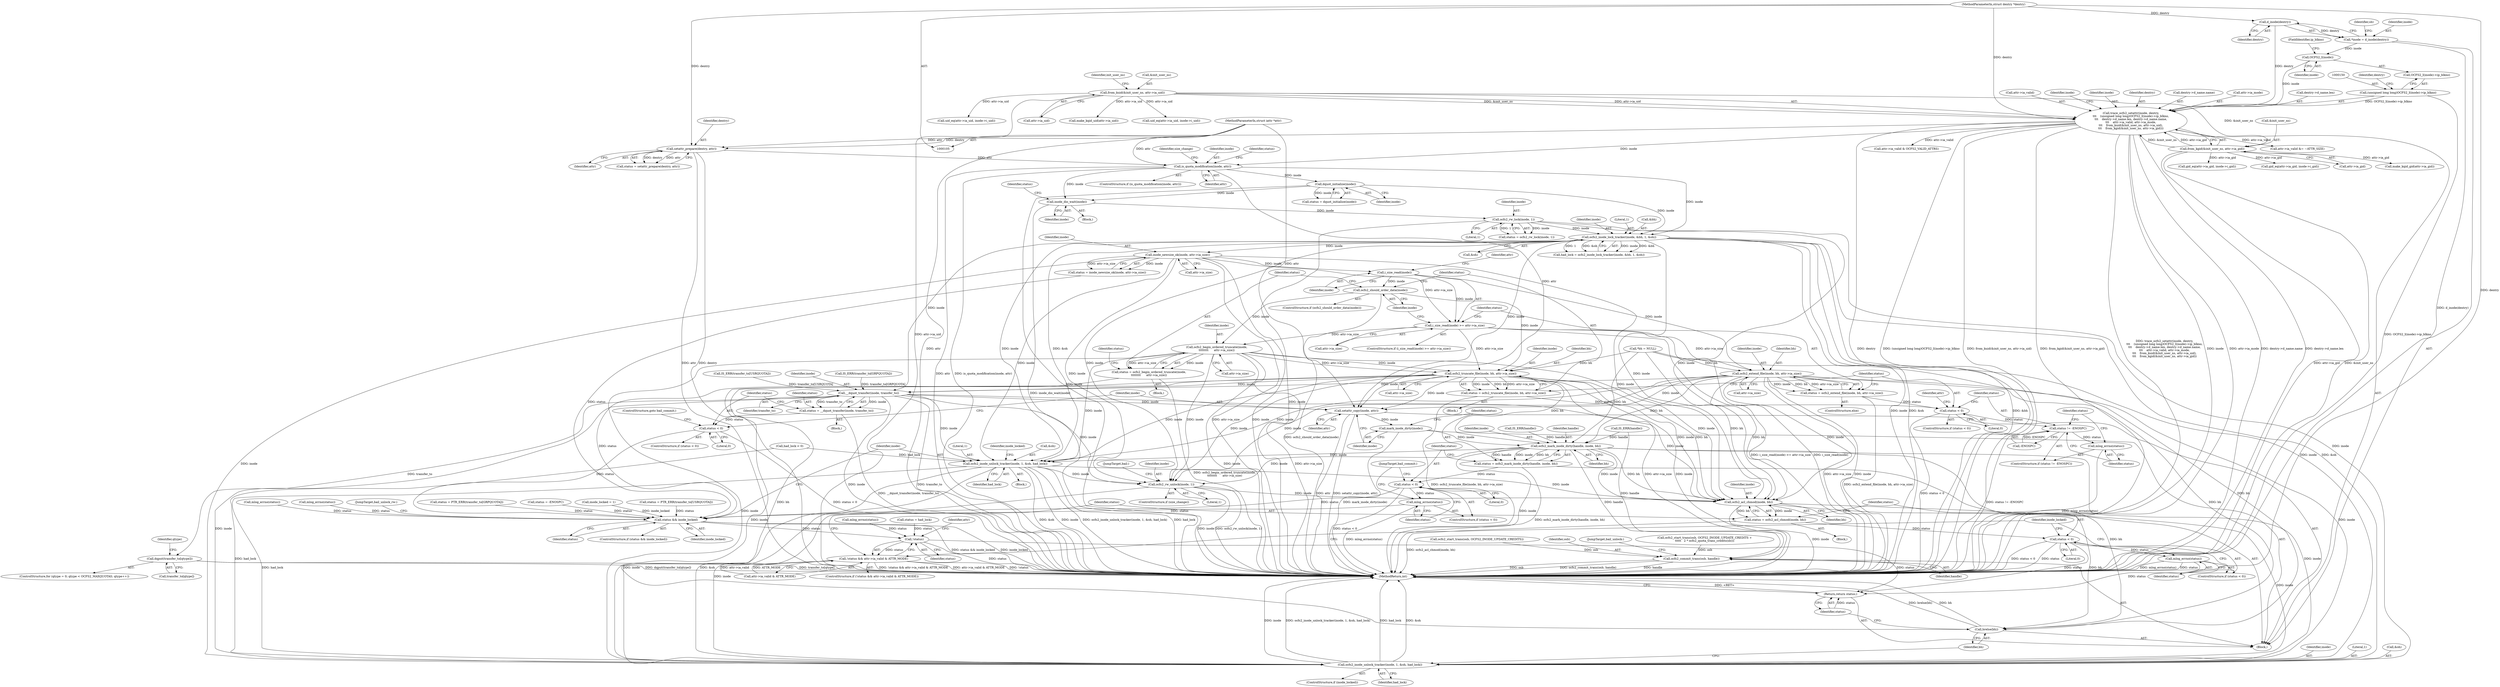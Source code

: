 digraph "0_linux_28f5a8a7c033cbf3e32277f4cc9c6afd74f05300@API" {
"1000298" [label="(Call,i_size_read(inode))"];
"1000288" [label="(Call,inode_newsize_ok(inode, attr->ia_size))"];
"1000256" [label="(Call,ocfs2_inode_lock_tracker(inode, &bh, 1, &oh))"];
"1000218" [label="(Call,dquot_initialize(inode))"];
"1000212" [label="(Call,is_quota_modification(inode, attr))"];
"1000146" [label="(Call,trace_ocfs2_setattr(inode, dentry,\n\t\t\t    (unsigned long long)OCFS2_I(inode)->ip_blkno,\n\t\t\t    dentry->d_name.len, dentry->d_name.name,\n\t\t\t    attr->ia_valid, attr->ia_mode,\n\t\t\t    from_kuid(&init_user_ns, attr->ia_uid),\n\t\t\t    from_kgid(&init_user_ns, attr->ia_gid)))"];
"1000152" [label="(Call,OCFS2_I(inode))"];
"1000119" [label="(Call,*inode = d_inode(dentry))"];
"1000121" [label="(Call,d_inode(dentry))"];
"1000106" [label="(MethodParameterIn,struct dentry *dentry)"];
"1000149" [label="(Call,(unsigned long long)OCFS2_I(inode)->ip_blkno)"];
"1000171" [label="(Call,from_kuid(&init_user_ns, attr->ia_uid))"];
"1000177" [label="(Call,from_kgid(&init_user_ns, attr->ia_gid))"];
"1000204" [label="(Call,setattr_prepare(dentry, attr))"];
"1000107" [label="(MethodParameterIn,struct iattr *attr)"];
"1000243" [label="(Call,ocfs2_rw_lock(inode, 1))"];
"1000239" [label="(Call,inode_dio_wait(inode))"];
"1000297" [label="(Call,i_size_read(inode) >= attr->ia_size)"];
"1000310" [label="(Call,ocfs2_begin_ordered_truncate(inode,\n\t\t\t\t\t\t\t\t      attr->ia_size))"];
"1000308" [label="(Call,status = ocfs2_begin_ordered_truncate(inode,\n\t\t\t\t\t\t\t\t      attr->ia_size))"];
"1000541" [label="(Call,status && inode_locked)"];
"1000576" [label="(Call,!status)"];
"1000575" [label="(Call,!status && attr->ia_valid & ATTR_MODE)"];
"1000605" [label="(Return,return status;)"];
"1000320" [label="(Call,ocfs2_truncate_file(inode, bh, attr->ia_size))"];
"1000318" [label="(Call,status = ocfs2_truncate_file(inode, bh, attr->ia_size))"];
"1000336" [label="(Call,status < 0)"];
"1000341" [label="(Call,status != -ENOSPC)"];
"1000345" [label="(Call,mlog_errno(status))"];
"1000492" [label="(Call,__dquot_transfer(inode, transfer_to))"];
"1000490" [label="(Call,status = __dquot_transfer(inode, transfer_to))"];
"1000496" [label="(Call,status < 0)"];
"1000518" [label="(Call,setattr_copy(inode, attr))"];
"1000521" [label="(Call,mark_inode_dirty(inode))"];
"1000525" [label="(Call,ocfs2_mark_inode_dirty(handle, inode, bh))"];
"1000523" [label="(Call,status = ocfs2_mark_inode_dirty(handle, inode, bh))"];
"1000530" [label="(Call,status < 0)"];
"1000533" [label="(Call,mlog_errno(status))"];
"1000536" [label="(Call,ocfs2_commit_trans(osb, handle))"];
"1000545" [label="(Call,ocfs2_inode_unlock_tracker(inode, 1, &oh, had_lock))"];
"1000557" [label="(Call,ocfs2_rw_unlock(inode, 1))"];
"1000586" [label="(Call,ocfs2_acl_chmod(inode, bh))"];
"1000584" [label="(Call,status = ocfs2_acl_chmod(inode, bh))"];
"1000590" [label="(Call,status < 0)"];
"1000593" [label="(Call,mlog_errno(status))"];
"1000597" [label="(Call,ocfs2_inode_unlock_tracker(inode, 1, &oh, had_lock))"];
"1000603" [label="(Call,brelse(bh))"];
"1000570" [label="(Call,dqput(transfer_to[qtype]))"];
"1000329" [label="(Call,ocfs2_extend_file(inode, bh, attr->ia_size))"];
"1000327" [label="(Call,status = ocfs2_extend_file(inode, bh, attr->ia_size))"];
"1000305" [label="(Call,ocfs2_should_order_data(inode))"];
"1000135" [label="(Call,*bh = NULL)"];
"1000219" [label="(Identifier,inode)"];
"1000598" [label="(Identifier,inode)"];
"1000357" [label="(Identifier,attr)"];
"1000245" [label="(Literal,1)"];
"1000546" [label="(Identifier,inode)"];
"1000392" [label="(Call,uid_eq(attr->ia_uid, inode->i_uid))"];
"1000538" [label="(Identifier,handle)"];
"1000604" [label="(Identifier,bh)"];
"1000257" [label="(Identifier,inode)"];
"1000320" [label="(Call,ocfs2_truncate_file(inode, bh, attr->ia_size))"];
"1000303" [label="(Block,)"];
"1000213" [label="(Identifier,inode)"];
"1000280" [label="(Call,inode_locked = 1)"];
"1000498" [label="(Literal,0)"];
"1000490" [label="(Call,status = __dquot_transfer(inode, transfer_to))"];
"1000179" [label="(Identifier,init_user_ns)"];
"1000542" [label="(Identifier,status)"];
"1000297" [label="(Call,i_size_read(inode) >= attr->ia_size)"];
"1000435" [label="(Call,gid_eq(attr->ia_gid, inode->i_gid))"];
"1000107" [label="(MethodParameterIn,struct iattr *attr)"];
"1000125" [label="(Identifier,sb)"];
"1000577" [label="(Identifier,status)"];
"1000584" [label="(Call,status = ocfs2_acl_chmod(inode, bh))"];
"1000165" [label="(Call,attr->ia_valid)"];
"1000529" [label="(ControlStructure,if (status < 0))"];
"1000605" [label="(Return,return status;)"];
"1000154" [label="(FieldIdentifier,ip_blkno)"];
"1000254" [label="(Call,had_lock = ocfs2_inode_lock_tracker(inode, &bh, 1, &oh))"];
"1000550" [label="(Identifier,had_lock)"];
"1000345" [label="(Call,mlog_errno(status))"];
"1000527" [label="(Identifier,inode)"];
"1000304" [label="(ControlStructure,if (ocfs2_should_order_data(inode)))"];
"1000471" [label="(Call,ocfs2_start_trans(osb, OCFS2_INODE_UPDATE_CREDITS +\n\t\t\t\t\t   2 * ocfs2_quota_trans_credits(sb)))"];
"1000504" [label="(Call,ocfs2_start_trans(osb, OCFS2_INODE_UPDATE_CREDITS))"];
"1000239" [label="(Call,inode_dio_wait(inode))"];
"1000312" [label="(Call,attr->ia_size)"];
"1000576" [label="(Call,!status)"];
"1000419" [label="(Call,status = PTR_ERR(transfer_to[USRQUOTA]))"];
"1000172" [label="(Call,&init_user_ns)"];
"1000537" [label="(Identifier,osb)"];
"1000587" [label="(Identifier,inode)"];
"1000186" [label="(Identifier,inode)"];
"1000487" [label="(Call,mlog_errno(status))"];
"1000327" [label="(Call,status = ocfs2_extend_file(inode, bh, attr->ia_size))"];
"1000147" [label="(Identifier,inode)"];
"1000534" [label="(Identifier,status)"];
"1000212" [label="(Call,is_quota_modification(inode, attr))"];
"1000508" [label="(Call,IS_ERR(handle))"];
"1000495" [label="(ControlStructure,if (status < 0))"];
"1000591" [label="(Identifier,status)"];
"1000540" [label="(ControlStructure,if (status && inode_locked))"];
"1000594" [label="(Identifier,status)"];
"1000306" [label="(Identifier,inode)"];
"1000361" [label="(Call,uid_eq(attr->ia_uid, inode->i_uid))"];
"1000515" [label="(Call,mlog_errno(status))"];
"1000580" [label="(Identifier,attr)"];
"1000493" [label="(Identifier,inode)"];
"1000570" [label="(Call,dqput(transfer_to[qtype]))"];
"1000522" [label="(Identifier,inode)"];
"1000531" [label="(Identifier,status)"];
"1000497" [label="(Identifier,status)"];
"1000300" [label="(Call,attr->ia_size)"];
"1000595" [label="(ControlStructure,if (inode_locked))"];
"1000603" [label="(Call,brelse(bh))"];
"1000518" [label="(Call,setattr_copy(inode, attr))"];
"1000382" [label="(Block,)"];
"1000340" [label="(ControlStructure,if (status != -ENOSPC))"];
"1000559" [label="(Literal,1)"];
"1000288" [label="(Call,inode_newsize_ok(inode, attr->ia_size))"];
"1000261" [label="(Call,&oh)"];
"1000243" [label="(Call,ocfs2_rw_lock(inode, 1))"];
"1000528" [label="(Identifier,bh)"];
"1000532" [label="(Literal,0)"];
"1000599" [label="(Literal,1)"];
"1000177" [label="(Call,from_kgid(&init_user_ns, attr->ia_gid))"];
"1000328" [label="(Identifier,status)"];
"1000499" [label="(ControlStructure,goto bail_commit;)"];
"1000286" [label="(Call,status = inode_newsize_ok(inode, attr->ia_size))"];
"1000211" [label="(ControlStructure,if (is_quota_modification(inode, attr)))"];
"1000148" [label="(Identifier,dentry)"];
"1000555" [label="(ControlStructure,if (size_change))"];
"1000541" [label="(Call,status && inode_locked)"];
"1000536" [label="(Call,ocfs2_commit_trans(osb, handle))"];
"1000309" [label="(Identifier,status)"];
"1000574" [label="(ControlStructure,if (!status && attr->ia_valid & ATTR_MODE))"];
"1000535" [label="(JumpTarget,bail_commit:)"];
"1000299" [label="(Identifier,inode)"];
"1000329" [label="(Call,ocfs2_extend_file(inode, bh, attr->ia_size))"];
"1000290" [label="(Call,attr->ia_size)"];
"1000205" [label="(Identifier,dentry)"];
"1000318" [label="(Call,status = ocfs2_truncate_file(inode, bh, attr->ia_size))"];
"1000174" [label="(Call,attr->ia_uid)"];
"1000569" [label="(Identifier,qtype)"];
"1000530" [label="(Call,status < 0)"];
"1000149" [label="(Call,(unsigned long long)OCFS2_I(inode)->ip_blkno)"];
"1000523" [label="(Call,status = ocfs2_mark_inode_dirty(handle, inode, bh))"];
"1000323" [label="(Call,attr->ia_size)"];
"1000260" [label="(Literal,1)"];
"1000307" [label="(Block,)"];
"1000346" [label="(Identifier,status)"];
"1000588" [label="(Identifier,bh)"];
"1000597" [label="(Call,ocfs2_inode_unlock_tracker(inode, 1, &oh, had_lock))"];
"1000343" [label="(Call,-ENOSPC)"];
"1000375" [label="(Call,gid_eq(attr->ia_gid, inode->i_gid))"];
"1000575" [label="(Call,!status && attr->ia_valid & ATTR_MODE)"];
"1000151" [label="(Call,OCFS2_I(inode)->ip_blkno)"];
"1000452" [label="(Call,make_kqid_gid(attr->ia_gid))"];
"1000526" [label="(Identifier,handle)"];
"1000557" [label="(Call,ocfs2_rw_unlock(inode, 1))"];
"1000244" [label="(Identifier,inode)"];
"1000596" [label="(Identifier,inode_locked)"];
"1000332" [label="(Call,attr->ia_size)"];
"1000298" [label="(Call,i_size_read(inode))"];
"1000342" [label="(Identifier,status)"];
"1000251" [label="(Call,mlog_errno(status))"];
"1000160" [label="(Call,dentry->d_name.name)"];
"1000217" [label="(Identifier,status)"];
"1000119" [label="(Call,*inode = d_inode(dentry))"];
"1000240" [label="(Identifier,inode)"];
"1000157" [label="(Identifier,dentry)"];
"1000268" [label="(Call,status = had_lock)"];
"1000589" [label="(ControlStructure,if (status < 0))"];
"1000520" [label="(Identifier,attr)"];
"1000457" [label="(Call,IS_ERR(transfer_to[GRPQUOTA]))"];
"1000492" [label="(Call,__dquot_transfer(inode, transfer_to))"];
"1000494" [label="(Identifier,transfer_to)"];
"1000225" [label="(Identifier,size_change)"];
"1000311" [label="(Identifier,inode)"];
"1000606" [label="(Identifier,status)"];
"1000122" [label="(Identifier,dentry)"];
"1000496" [label="(Call,status < 0)"];
"1000558" [label="(Identifier,inode)"];
"1000256" [label="(Call,ocfs2_inode_lock_tracker(inode, &bh, 1, &oh))"];
"1000296" [label="(ControlStructure,if (i_size_read(inode) >= attr->ia_size))"];
"1000168" [label="(Call,attr->ia_mode)"];
"1000480" [label="(Call,IS_ERR(handle))"];
"1000188" [label="(Call,attr->ia_valid &= ~ATTR_SIZE)"];
"1000545" [label="(Call,ocfs2_inode_unlock_tracker(inode, 1, &oh, had_lock))"];
"1000264" [label="(Call,had_lock < 0)"];
"1000338" [label="(Literal,0)"];
"1000330" [label="(Identifier,inode)"];
"1000348" [label="(Identifier,status)"];
"1000322" [label="(Identifier,bh)"];
"1000206" [label="(Identifier,attr)"];
"1000585" [label="(Identifier,status)"];
"1000547" [label="(Literal,1)"];
"1000583" [label="(Block,)"];
"1000121" [label="(Call,d_inode(dentry))"];
"1000310" [label="(Call,ocfs2_begin_ordered_truncate(inode,\n\t\t\t\t\t\t\t\t      attr->ia_size))"];
"1000600" [label="(Call,&oh)"];
"1000519" [label="(Identifier,inode)"];
"1000195" [label="(Call,attr->ia_valid & OCFS2_VALID_ATTRS)"];
"1000560" [label="(JumpTarget,bail:)"];
"1000153" [label="(Identifier,inode)"];
"1000218" [label="(Call,dquot_initialize(inode))"];
"1000180" [label="(Call,attr->ia_gid)"];
"1000409" [label="(Call,make_kqid_uid(attr->ia_uid))"];
"1000120" [label="(Identifier,inode)"];
"1000586" [label="(Call,ocfs2_acl_chmod(inode, bh))"];
"1000578" [label="(Call,attr->ia_valid & ATTR_MODE)"];
"1000524" [label="(Identifier,status)"];
"1000202" [label="(Call,status = setattr_prepare(dentry, attr))"];
"1000592" [label="(Literal,0)"];
"1000543" [label="(Identifier,inode_locked)"];
"1000491" [label="(Identifier,status)"];
"1000146" [label="(Call,trace_ocfs2_setattr(inode, dentry,\n\t\t\t    (unsigned long long)OCFS2_I(inode)->ip_blkno,\n\t\t\t    dentry->d_name.len, dentry->d_name.name,\n\t\t\t    attr->ia_valid, attr->ia_mode,\n\t\t\t    from_kuid(&init_user_ns, attr->ia_uid),\n\t\t\t    from_kgid(&init_user_ns, attr->ia_gid)))"];
"1000539" [label="(JumpTarget,bail_unlock:)"];
"1000607" [label="(MethodReturn,int)"];
"1000331" [label="(Identifier,bh)"];
"1000326" [label="(ControlStructure,else)"];
"1000590" [label="(Call,status < 0)"];
"1000554" [label="(JumpTarget,bail_unlock_rw:)"];
"1000155" [label="(Call,dentry->d_name.len)"];
"1000108" [label="(Block,)"];
"1000552" [label="(Identifier,inode_locked)"];
"1000204" [label="(Call,setattr_prepare(dentry, attr))"];
"1000214" [label="(Identifier,attr)"];
"1000216" [label="(Call,status = dquot_initialize(inode))"];
"1000525" [label="(Call,ocfs2_mark_inode_dirty(handle, inode, bh))"];
"1000242" [label="(Identifier,status)"];
"1000602" [label="(Identifier,had_lock)"];
"1000571" [label="(Call,transfer_to[qtype])"];
"1000258" [label="(Call,&bh)"];
"1000593" [label="(Call,mlog_errno(status))"];
"1000305" [label="(Call,ocfs2_should_order_data(inode))"];
"1000289" [label="(Identifier,inode)"];
"1000178" [label="(Call,&init_user_ns)"];
"1000533" [label="(Call,mlog_errno(status))"];
"1000341" [label="(Call,status != -ENOSPC)"];
"1000462" [label="(Call,status = PTR_ERR(transfer_to[GRPQUOTA]))"];
"1000301" [label="(Identifier,attr)"];
"1000241" [label="(Call,status = ocfs2_rw_lock(inode, 1))"];
"1000544" [label="(Block,)"];
"1000238" [label="(Block,)"];
"1000308" [label="(Call,status = ocfs2_begin_ordered_truncate(inode,\n\t\t\t\t\t\t\t\t      attr->ia_size))"];
"1000347" [label="(Call,status = -ENOSPC)"];
"1000337" [label="(Identifier,status)"];
"1000335" [label="(ControlStructure,if (status < 0))"];
"1000548" [label="(Call,&oh)"];
"1000316" [label="(Identifier,status)"];
"1000321" [label="(Identifier,inode)"];
"1000152" [label="(Call,OCFS2_I(inode))"];
"1000319" [label="(Identifier,status)"];
"1000414" [label="(Call,IS_ERR(transfer_to[USRQUOTA]))"];
"1000561" [label="(ControlStructure,for (qtype = 0; qtype < OCFS2_MAXQUOTAS; qtype++))"];
"1000336" [label="(Call,status < 0)"];
"1000106" [label="(MethodParameterIn,struct dentry *dentry)"];
"1000521" [label="(Call,mark_inode_dirty(inode))"];
"1000171" [label="(Call,from_kuid(&init_user_ns, attr->ia_uid))"];
"1000298" -> "1000297"  [label="AST: "];
"1000298" -> "1000299"  [label="CFG: "];
"1000299" -> "1000298"  [label="AST: "];
"1000301" -> "1000298"  [label="CFG: "];
"1000298" -> "1000297"  [label="DDG: inode"];
"1000288" -> "1000298"  [label="DDG: inode"];
"1000298" -> "1000305"  [label="DDG: inode"];
"1000298" -> "1000329"  [label="DDG: inode"];
"1000288" -> "1000286"  [label="AST: "];
"1000288" -> "1000290"  [label="CFG: "];
"1000289" -> "1000288"  [label="AST: "];
"1000290" -> "1000288"  [label="AST: "];
"1000286" -> "1000288"  [label="CFG: "];
"1000288" -> "1000607"  [label="DDG: attr->ia_size"];
"1000288" -> "1000607"  [label="DDG: inode"];
"1000288" -> "1000286"  [label="DDG: inode"];
"1000288" -> "1000286"  [label="DDG: attr->ia_size"];
"1000256" -> "1000288"  [label="DDG: inode"];
"1000288" -> "1000297"  [label="DDG: attr->ia_size"];
"1000288" -> "1000545"  [label="DDG: inode"];
"1000288" -> "1000557"  [label="DDG: inode"];
"1000288" -> "1000586"  [label="DDG: inode"];
"1000288" -> "1000597"  [label="DDG: inode"];
"1000256" -> "1000254"  [label="AST: "];
"1000256" -> "1000261"  [label="CFG: "];
"1000257" -> "1000256"  [label="AST: "];
"1000258" -> "1000256"  [label="AST: "];
"1000260" -> "1000256"  [label="AST: "];
"1000261" -> "1000256"  [label="AST: "];
"1000254" -> "1000256"  [label="CFG: "];
"1000256" -> "1000607"  [label="DDG: &bh"];
"1000256" -> "1000607"  [label="DDG: inode"];
"1000256" -> "1000607"  [label="DDG: &oh"];
"1000256" -> "1000254"  [label="DDG: inode"];
"1000256" -> "1000254"  [label="DDG: &bh"];
"1000256" -> "1000254"  [label="DDG: 1"];
"1000256" -> "1000254"  [label="DDG: &oh"];
"1000218" -> "1000256"  [label="DDG: inode"];
"1000212" -> "1000256"  [label="DDG: inode"];
"1000243" -> "1000256"  [label="DDG: inode"];
"1000256" -> "1000492"  [label="DDG: inode"];
"1000256" -> "1000518"  [label="DDG: inode"];
"1000256" -> "1000545"  [label="DDG: inode"];
"1000256" -> "1000545"  [label="DDG: &oh"];
"1000256" -> "1000557"  [label="DDG: inode"];
"1000256" -> "1000586"  [label="DDG: inode"];
"1000256" -> "1000597"  [label="DDG: inode"];
"1000256" -> "1000597"  [label="DDG: &oh"];
"1000218" -> "1000216"  [label="AST: "];
"1000218" -> "1000219"  [label="CFG: "];
"1000219" -> "1000218"  [label="AST: "];
"1000216" -> "1000218"  [label="CFG: "];
"1000218" -> "1000607"  [label="DDG: inode"];
"1000218" -> "1000216"  [label="DDG: inode"];
"1000212" -> "1000218"  [label="DDG: inode"];
"1000218" -> "1000239"  [label="DDG: inode"];
"1000212" -> "1000211"  [label="AST: "];
"1000212" -> "1000214"  [label="CFG: "];
"1000213" -> "1000212"  [label="AST: "];
"1000214" -> "1000212"  [label="AST: "];
"1000217" -> "1000212"  [label="CFG: "];
"1000225" -> "1000212"  [label="CFG: "];
"1000212" -> "1000607"  [label="DDG: attr"];
"1000212" -> "1000607"  [label="DDG: is_quota_modification(inode, attr)"];
"1000146" -> "1000212"  [label="DDG: inode"];
"1000204" -> "1000212"  [label="DDG: attr"];
"1000107" -> "1000212"  [label="DDG: attr"];
"1000212" -> "1000239"  [label="DDG: inode"];
"1000212" -> "1000518"  [label="DDG: attr"];
"1000146" -> "1000108"  [label="AST: "];
"1000146" -> "1000177"  [label="CFG: "];
"1000147" -> "1000146"  [label="AST: "];
"1000148" -> "1000146"  [label="AST: "];
"1000149" -> "1000146"  [label="AST: "];
"1000155" -> "1000146"  [label="AST: "];
"1000160" -> "1000146"  [label="AST: "];
"1000165" -> "1000146"  [label="AST: "];
"1000168" -> "1000146"  [label="AST: "];
"1000171" -> "1000146"  [label="AST: "];
"1000177" -> "1000146"  [label="AST: "];
"1000186" -> "1000146"  [label="CFG: "];
"1000146" -> "1000607"  [label="DDG: attr->ia_mode"];
"1000146" -> "1000607"  [label="DDG: dentry->d_name.name"];
"1000146" -> "1000607"  [label="DDG: dentry->d_name.len"];
"1000146" -> "1000607"  [label="DDG: dentry"];
"1000146" -> "1000607"  [label="DDG: (unsigned long long)OCFS2_I(inode)->ip_blkno"];
"1000146" -> "1000607"  [label="DDG: from_kuid(&init_user_ns, attr->ia_uid)"];
"1000146" -> "1000607"  [label="DDG: from_kgid(&init_user_ns, attr->ia_gid)"];
"1000146" -> "1000607"  [label="DDG: trace_ocfs2_setattr(inode, dentry,\n\t\t\t    (unsigned long long)OCFS2_I(inode)->ip_blkno,\n\t\t\t    dentry->d_name.len, dentry->d_name.name,\n\t\t\t    attr->ia_valid, attr->ia_mode,\n\t\t\t    from_kuid(&init_user_ns, attr->ia_uid),\n\t\t\t    from_kgid(&init_user_ns, attr->ia_gid))"];
"1000146" -> "1000607"  [label="DDG: inode"];
"1000152" -> "1000146"  [label="DDG: inode"];
"1000121" -> "1000146"  [label="DDG: dentry"];
"1000106" -> "1000146"  [label="DDG: dentry"];
"1000149" -> "1000146"  [label="DDG: OCFS2_I(inode)->ip_blkno"];
"1000171" -> "1000146"  [label="DDG: &init_user_ns"];
"1000171" -> "1000146"  [label="DDG: attr->ia_uid"];
"1000177" -> "1000146"  [label="DDG: &init_user_ns"];
"1000177" -> "1000146"  [label="DDG: attr->ia_gid"];
"1000146" -> "1000188"  [label="DDG: attr->ia_valid"];
"1000146" -> "1000195"  [label="DDG: attr->ia_valid"];
"1000146" -> "1000204"  [label="DDG: dentry"];
"1000152" -> "1000151"  [label="AST: "];
"1000152" -> "1000153"  [label="CFG: "];
"1000153" -> "1000152"  [label="AST: "];
"1000154" -> "1000152"  [label="CFG: "];
"1000119" -> "1000152"  [label="DDG: inode"];
"1000119" -> "1000108"  [label="AST: "];
"1000119" -> "1000121"  [label="CFG: "];
"1000120" -> "1000119"  [label="AST: "];
"1000121" -> "1000119"  [label="AST: "];
"1000125" -> "1000119"  [label="CFG: "];
"1000119" -> "1000607"  [label="DDG: d_inode(dentry)"];
"1000121" -> "1000119"  [label="DDG: dentry"];
"1000121" -> "1000122"  [label="CFG: "];
"1000122" -> "1000121"  [label="AST: "];
"1000106" -> "1000121"  [label="DDG: dentry"];
"1000106" -> "1000105"  [label="AST: "];
"1000106" -> "1000607"  [label="DDG: dentry"];
"1000106" -> "1000204"  [label="DDG: dentry"];
"1000149" -> "1000151"  [label="CFG: "];
"1000150" -> "1000149"  [label="AST: "];
"1000151" -> "1000149"  [label="AST: "];
"1000157" -> "1000149"  [label="CFG: "];
"1000149" -> "1000607"  [label="DDG: OCFS2_I(inode)->ip_blkno"];
"1000171" -> "1000174"  [label="CFG: "];
"1000172" -> "1000171"  [label="AST: "];
"1000174" -> "1000171"  [label="AST: "];
"1000179" -> "1000171"  [label="CFG: "];
"1000171" -> "1000607"  [label="DDG: attr->ia_uid"];
"1000171" -> "1000177"  [label="DDG: &init_user_ns"];
"1000171" -> "1000361"  [label="DDG: attr->ia_uid"];
"1000171" -> "1000392"  [label="DDG: attr->ia_uid"];
"1000171" -> "1000409"  [label="DDG: attr->ia_uid"];
"1000177" -> "1000180"  [label="CFG: "];
"1000178" -> "1000177"  [label="AST: "];
"1000180" -> "1000177"  [label="AST: "];
"1000177" -> "1000607"  [label="DDG: &init_user_ns"];
"1000177" -> "1000607"  [label="DDG: attr->ia_gid"];
"1000177" -> "1000375"  [label="DDG: attr->ia_gid"];
"1000177" -> "1000435"  [label="DDG: attr->ia_gid"];
"1000177" -> "1000452"  [label="DDG: attr->ia_gid"];
"1000204" -> "1000202"  [label="AST: "];
"1000204" -> "1000206"  [label="CFG: "];
"1000205" -> "1000204"  [label="AST: "];
"1000206" -> "1000204"  [label="AST: "];
"1000202" -> "1000204"  [label="CFG: "];
"1000204" -> "1000607"  [label="DDG: attr"];
"1000204" -> "1000607"  [label="DDG: dentry"];
"1000204" -> "1000202"  [label="DDG: dentry"];
"1000204" -> "1000202"  [label="DDG: attr"];
"1000107" -> "1000204"  [label="DDG: attr"];
"1000107" -> "1000105"  [label="AST: "];
"1000107" -> "1000607"  [label="DDG: attr"];
"1000107" -> "1000518"  [label="DDG: attr"];
"1000243" -> "1000241"  [label="AST: "];
"1000243" -> "1000245"  [label="CFG: "];
"1000244" -> "1000243"  [label="AST: "];
"1000245" -> "1000243"  [label="AST: "];
"1000241" -> "1000243"  [label="CFG: "];
"1000243" -> "1000607"  [label="DDG: inode"];
"1000243" -> "1000241"  [label="DDG: inode"];
"1000243" -> "1000241"  [label="DDG: 1"];
"1000239" -> "1000243"  [label="DDG: inode"];
"1000243" -> "1000586"  [label="DDG: inode"];
"1000243" -> "1000597"  [label="DDG: inode"];
"1000239" -> "1000238"  [label="AST: "];
"1000239" -> "1000240"  [label="CFG: "];
"1000240" -> "1000239"  [label="AST: "];
"1000242" -> "1000239"  [label="CFG: "];
"1000239" -> "1000607"  [label="DDG: inode_dio_wait(inode)"];
"1000297" -> "1000296"  [label="AST: "];
"1000297" -> "1000300"  [label="CFG: "];
"1000300" -> "1000297"  [label="AST: "];
"1000306" -> "1000297"  [label="CFG: "];
"1000328" -> "1000297"  [label="CFG: "];
"1000297" -> "1000607"  [label="DDG: i_size_read(inode)"];
"1000297" -> "1000607"  [label="DDG: i_size_read(inode) >= attr->ia_size"];
"1000297" -> "1000310"  [label="DDG: attr->ia_size"];
"1000297" -> "1000320"  [label="DDG: attr->ia_size"];
"1000297" -> "1000329"  [label="DDG: attr->ia_size"];
"1000310" -> "1000308"  [label="AST: "];
"1000310" -> "1000312"  [label="CFG: "];
"1000311" -> "1000310"  [label="AST: "];
"1000312" -> "1000310"  [label="AST: "];
"1000308" -> "1000310"  [label="CFG: "];
"1000310" -> "1000607"  [label="DDG: attr->ia_size"];
"1000310" -> "1000607"  [label="DDG: inode"];
"1000310" -> "1000308"  [label="DDG: inode"];
"1000310" -> "1000308"  [label="DDG: attr->ia_size"];
"1000305" -> "1000310"  [label="DDG: inode"];
"1000310" -> "1000320"  [label="DDG: inode"];
"1000310" -> "1000320"  [label="DDG: attr->ia_size"];
"1000310" -> "1000545"  [label="DDG: inode"];
"1000310" -> "1000557"  [label="DDG: inode"];
"1000310" -> "1000586"  [label="DDG: inode"];
"1000310" -> "1000597"  [label="DDG: inode"];
"1000308" -> "1000307"  [label="AST: "];
"1000309" -> "1000308"  [label="AST: "];
"1000316" -> "1000308"  [label="CFG: "];
"1000308" -> "1000607"  [label="DDG: ocfs2_begin_ordered_truncate(inode,\n\t\t\t\t\t\t\t\t      attr->ia_size)"];
"1000308" -> "1000541"  [label="DDG: status"];
"1000541" -> "1000540"  [label="AST: "];
"1000541" -> "1000542"  [label="CFG: "];
"1000541" -> "1000543"  [label="CFG: "];
"1000542" -> "1000541"  [label="AST: "];
"1000543" -> "1000541"  [label="AST: "];
"1000546" -> "1000541"  [label="CFG: "];
"1000554" -> "1000541"  [label="CFG: "];
"1000541" -> "1000607"  [label="DDG: inode_locked"];
"1000541" -> "1000607"  [label="DDG: status && inode_locked"];
"1000286" -> "1000541"  [label="DDG: status"];
"1000487" -> "1000541"  [label="DDG: status"];
"1000515" -> "1000541"  [label="DDG: status"];
"1000533" -> "1000541"  [label="DDG: status"];
"1000462" -> "1000541"  [label="DDG: status"];
"1000530" -> "1000541"  [label="DDG: status"];
"1000419" -> "1000541"  [label="DDG: status"];
"1000347" -> "1000541"  [label="DDG: status"];
"1000496" -> "1000541"  [label="DDG: status"];
"1000280" -> "1000541"  [label="DDG: inode_locked"];
"1000541" -> "1000576"  [label="DDG: status"];
"1000576" -> "1000575"  [label="AST: "];
"1000576" -> "1000577"  [label="CFG: "];
"1000577" -> "1000576"  [label="AST: "];
"1000580" -> "1000576"  [label="CFG: "];
"1000575" -> "1000576"  [label="CFG: "];
"1000576" -> "1000607"  [label="DDG: status"];
"1000576" -> "1000575"  [label="DDG: status"];
"1000268" -> "1000576"  [label="DDG: status"];
"1000251" -> "1000576"  [label="DDG: status"];
"1000576" -> "1000605"  [label="DDG: status"];
"1000575" -> "1000574"  [label="AST: "];
"1000575" -> "1000578"  [label="CFG: "];
"1000578" -> "1000575"  [label="AST: "];
"1000585" -> "1000575"  [label="CFG: "];
"1000596" -> "1000575"  [label="CFG: "];
"1000575" -> "1000607"  [label="DDG: !status && attr->ia_valid & ATTR_MODE"];
"1000575" -> "1000607"  [label="DDG: attr->ia_valid & ATTR_MODE"];
"1000575" -> "1000607"  [label="DDG: !status"];
"1000578" -> "1000575"  [label="DDG: attr->ia_valid"];
"1000578" -> "1000575"  [label="DDG: ATTR_MODE"];
"1000605" -> "1000108"  [label="AST: "];
"1000605" -> "1000606"  [label="CFG: "];
"1000606" -> "1000605"  [label="AST: "];
"1000607" -> "1000605"  [label="CFG: "];
"1000605" -> "1000607"  [label="DDG: <RET>"];
"1000606" -> "1000605"  [label="DDG: status"];
"1000590" -> "1000605"  [label="DDG: status"];
"1000593" -> "1000605"  [label="DDG: status"];
"1000320" -> "1000318"  [label="AST: "];
"1000320" -> "1000323"  [label="CFG: "];
"1000321" -> "1000320"  [label="AST: "];
"1000322" -> "1000320"  [label="AST: "];
"1000323" -> "1000320"  [label="AST: "];
"1000318" -> "1000320"  [label="CFG: "];
"1000320" -> "1000607"  [label="DDG: attr->ia_size"];
"1000320" -> "1000607"  [label="DDG: inode"];
"1000320" -> "1000318"  [label="DDG: inode"];
"1000320" -> "1000318"  [label="DDG: bh"];
"1000320" -> "1000318"  [label="DDG: attr->ia_size"];
"1000305" -> "1000320"  [label="DDG: inode"];
"1000135" -> "1000320"  [label="DDG: bh"];
"1000320" -> "1000492"  [label="DDG: inode"];
"1000320" -> "1000518"  [label="DDG: inode"];
"1000320" -> "1000525"  [label="DDG: bh"];
"1000320" -> "1000545"  [label="DDG: inode"];
"1000320" -> "1000557"  [label="DDG: inode"];
"1000320" -> "1000586"  [label="DDG: inode"];
"1000320" -> "1000586"  [label="DDG: bh"];
"1000320" -> "1000597"  [label="DDG: inode"];
"1000320" -> "1000603"  [label="DDG: bh"];
"1000318" -> "1000303"  [label="AST: "];
"1000319" -> "1000318"  [label="AST: "];
"1000337" -> "1000318"  [label="CFG: "];
"1000318" -> "1000607"  [label="DDG: ocfs2_truncate_file(inode, bh, attr->ia_size)"];
"1000318" -> "1000336"  [label="DDG: status"];
"1000336" -> "1000335"  [label="AST: "];
"1000336" -> "1000338"  [label="CFG: "];
"1000337" -> "1000336"  [label="AST: "];
"1000338" -> "1000336"  [label="AST: "];
"1000342" -> "1000336"  [label="CFG: "];
"1000357" -> "1000336"  [label="CFG: "];
"1000336" -> "1000607"  [label="DDG: status < 0"];
"1000327" -> "1000336"  [label="DDG: status"];
"1000336" -> "1000341"  [label="DDG: status"];
"1000341" -> "1000340"  [label="AST: "];
"1000341" -> "1000343"  [label="CFG: "];
"1000342" -> "1000341"  [label="AST: "];
"1000343" -> "1000341"  [label="AST: "];
"1000346" -> "1000341"  [label="CFG: "];
"1000348" -> "1000341"  [label="CFG: "];
"1000341" -> "1000607"  [label="DDG: status != -ENOSPC"];
"1000343" -> "1000341"  [label="DDG: ENOSPC"];
"1000341" -> "1000345"  [label="DDG: status"];
"1000345" -> "1000340"  [label="AST: "];
"1000345" -> "1000346"  [label="CFG: "];
"1000346" -> "1000345"  [label="AST: "];
"1000348" -> "1000345"  [label="CFG: "];
"1000345" -> "1000607"  [label="DDG: mlog_errno(status)"];
"1000492" -> "1000490"  [label="AST: "];
"1000492" -> "1000494"  [label="CFG: "];
"1000493" -> "1000492"  [label="AST: "];
"1000494" -> "1000492"  [label="AST: "];
"1000490" -> "1000492"  [label="CFG: "];
"1000492" -> "1000607"  [label="DDG: transfer_to"];
"1000492" -> "1000607"  [label="DDG: inode"];
"1000492" -> "1000490"  [label="DDG: inode"];
"1000492" -> "1000490"  [label="DDG: transfer_to"];
"1000329" -> "1000492"  [label="DDG: inode"];
"1000414" -> "1000492"  [label="DDG: transfer_to[USRQUOTA]"];
"1000457" -> "1000492"  [label="DDG: transfer_to[GRPQUOTA]"];
"1000492" -> "1000518"  [label="DDG: inode"];
"1000492" -> "1000545"  [label="DDG: inode"];
"1000492" -> "1000557"  [label="DDG: inode"];
"1000492" -> "1000570"  [label="DDG: transfer_to"];
"1000492" -> "1000586"  [label="DDG: inode"];
"1000492" -> "1000597"  [label="DDG: inode"];
"1000490" -> "1000382"  [label="AST: "];
"1000491" -> "1000490"  [label="AST: "];
"1000497" -> "1000490"  [label="CFG: "];
"1000490" -> "1000607"  [label="DDG: __dquot_transfer(inode, transfer_to)"];
"1000490" -> "1000496"  [label="DDG: status"];
"1000496" -> "1000495"  [label="AST: "];
"1000496" -> "1000498"  [label="CFG: "];
"1000497" -> "1000496"  [label="AST: "];
"1000498" -> "1000496"  [label="AST: "];
"1000499" -> "1000496"  [label="CFG: "];
"1000519" -> "1000496"  [label="CFG: "];
"1000496" -> "1000607"  [label="DDG: status < 0"];
"1000518" -> "1000108"  [label="AST: "];
"1000518" -> "1000520"  [label="CFG: "];
"1000519" -> "1000518"  [label="AST: "];
"1000520" -> "1000518"  [label="AST: "];
"1000522" -> "1000518"  [label="CFG: "];
"1000518" -> "1000607"  [label="DDG: attr"];
"1000518" -> "1000607"  [label="DDG: setattr_copy(inode, attr)"];
"1000329" -> "1000518"  [label="DDG: inode"];
"1000518" -> "1000521"  [label="DDG: inode"];
"1000521" -> "1000108"  [label="AST: "];
"1000521" -> "1000522"  [label="CFG: "];
"1000522" -> "1000521"  [label="AST: "];
"1000524" -> "1000521"  [label="CFG: "];
"1000521" -> "1000607"  [label="DDG: mark_inode_dirty(inode)"];
"1000521" -> "1000525"  [label="DDG: inode"];
"1000525" -> "1000523"  [label="AST: "];
"1000525" -> "1000528"  [label="CFG: "];
"1000526" -> "1000525"  [label="AST: "];
"1000527" -> "1000525"  [label="AST: "];
"1000528" -> "1000525"  [label="AST: "];
"1000523" -> "1000525"  [label="CFG: "];
"1000525" -> "1000607"  [label="DDG: inode"];
"1000525" -> "1000523"  [label="DDG: handle"];
"1000525" -> "1000523"  [label="DDG: inode"];
"1000525" -> "1000523"  [label="DDG: bh"];
"1000508" -> "1000525"  [label="DDG: handle"];
"1000480" -> "1000525"  [label="DDG: handle"];
"1000329" -> "1000525"  [label="DDG: bh"];
"1000135" -> "1000525"  [label="DDG: bh"];
"1000525" -> "1000536"  [label="DDG: handle"];
"1000525" -> "1000545"  [label="DDG: inode"];
"1000525" -> "1000557"  [label="DDG: inode"];
"1000525" -> "1000586"  [label="DDG: inode"];
"1000525" -> "1000586"  [label="DDG: bh"];
"1000525" -> "1000597"  [label="DDG: inode"];
"1000525" -> "1000603"  [label="DDG: bh"];
"1000523" -> "1000108"  [label="AST: "];
"1000524" -> "1000523"  [label="AST: "];
"1000531" -> "1000523"  [label="CFG: "];
"1000523" -> "1000607"  [label="DDG: ocfs2_mark_inode_dirty(handle, inode, bh)"];
"1000523" -> "1000530"  [label="DDG: status"];
"1000530" -> "1000529"  [label="AST: "];
"1000530" -> "1000532"  [label="CFG: "];
"1000531" -> "1000530"  [label="AST: "];
"1000532" -> "1000530"  [label="AST: "];
"1000534" -> "1000530"  [label="CFG: "];
"1000535" -> "1000530"  [label="CFG: "];
"1000530" -> "1000607"  [label="DDG: status < 0"];
"1000530" -> "1000533"  [label="DDG: status"];
"1000533" -> "1000529"  [label="AST: "];
"1000533" -> "1000534"  [label="CFG: "];
"1000534" -> "1000533"  [label="AST: "];
"1000535" -> "1000533"  [label="CFG: "];
"1000533" -> "1000607"  [label="DDG: mlog_errno(status)"];
"1000536" -> "1000108"  [label="AST: "];
"1000536" -> "1000538"  [label="CFG: "];
"1000537" -> "1000536"  [label="AST: "];
"1000538" -> "1000536"  [label="AST: "];
"1000539" -> "1000536"  [label="CFG: "];
"1000536" -> "1000607"  [label="DDG: ocfs2_commit_trans(osb, handle)"];
"1000536" -> "1000607"  [label="DDG: handle"];
"1000536" -> "1000607"  [label="DDG: osb"];
"1000471" -> "1000536"  [label="DDG: osb"];
"1000504" -> "1000536"  [label="DDG: osb"];
"1000480" -> "1000536"  [label="DDG: handle"];
"1000545" -> "1000544"  [label="AST: "];
"1000545" -> "1000550"  [label="CFG: "];
"1000546" -> "1000545"  [label="AST: "];
"1000547" -> "1000545"  [label="AST: "];
"1000548" -> "1000545"  [label="AST: "];
"1000550" -> "1000545"  [label="AST: "];
"1000552" -> "1000545"  [label="CFG: "];
"1000545" -> "1000607"  [label="DDG: had_lock"];
"1000545" -> "1000607"  [label="DDG: &oh"];
"1000545" -> "1000607"  [label="DDG: inode"];
"1000545" -> "1000607"  [label="DDG: ocfs2_inode_unlock_tracker(inode, 1, &oh, had_lock)"];
"1000329" -> "1000545"  [label="DDG: inode"];
"1000264" -> "1000545"  [label="DDG: had_lock"];
"1000545" -> "1000557"  [label="DDG: inode"];
"1000545" -> "1000586"  [label="DDG: inode"];
"1000545" -> "1000597"  [label="DDG: inode"];
"1000545" -> "1000597"  [label="DDG: &oh"];
"1000545" -> "1000597"  [label="DDG: had_lock"];
"1000557" -> "1000555"  [label="AST: "];
"1000557" -> "1000559"  [label="CFG: "];
"1000558" -> "1000557"  [label="AST: "];
"1000559" -> "1000557"  [label="AST: "];
"1000560" -> "1000557"  [label="CFG: "];
"1000557" -> "1000607"  [label="DDG: ocfs2_rw_unlock(inode, 1)"];
"1000557" -> "1000607"  [label="DDG: inode"];
"1000329" -> "1000557"  [label="DDG: inode"];
"1000557" -> "1000586"  [label="DDG: inode"];
"1000557" -> "1000597"  [label="DDG: inode"];
"1000586" -> "1000584"  [label="AST: "];
"1000586" -> "1000588"  [label="CFG: "];
"1000587" -> "1000586"  [label="AST: "];
"1000588" -> "1000586"  [label="AST: "];
"1000584" -> "1000586"  [label="CFG: "];
"1000586" -> "1000607"  [label="DDG: inode"];
"1000586" -> "1000584"  [label="DDG: inode"];
"1000586" -> "1000584"  [label="DDG: bh"];
"1000329" -> "1000586"  [label="DDG: inode"];
"1000329" -> "1000586"  [label="DDG: bh"];
"1000135" -> "1000586"  [label="DDG: bh"];
"1000586" -> "1000597"  [label="DDG: inode"];
"1000586" -> "1000603"  [label="DDG: bh"];
"1000584" -> "1000583"  [label="AST: "];
"1000585" -> "1000584"  [label="AST: "];
"1000591" -> "1000584"  [label="CFG: "];
"1000584" -> "1000607"  [label="DDG: ocfs2_acl_chmod(inode, bh)"];
"1000584" -> "1000590"  [label="DDG: status"];
"1000590" -> "1000589"  [label="AST: "];
"1000590" -> "1000592"  [label="CFG: "];
"1000591" -> "1000590"  [label="AST: "];
"1000592" -> "1000590"  [label="AST: "];
"1000594" -> "1000590"  [label="CFG: "];
"1000596" -> "1000590"  [label="CFG: "];
"1000590" -> "1000607"  [label="DDG: status < 0"];
"1000590" -> "1000607"  [label="DDG: status"];
"1000590" -> "1000593"  [label="DDG: status"];
"1000593" -> "1000589"  [label="AST: "];
"1000593" -> "1000594"  [label="CFG: "];
"1000594" -> "1000593"  [label="AST: "];
"1000596" -> "1000593"  [label="CFG: "];
"1000593" -> "1000607"  [label="DDG: status"];
"1000593" -> "1000607"  [label="DDG: mlog_errno(status)"];
"1000597" -> "1000595"  [label="AST: "];
"1000597" -> "1000602"  [label="CFG: "];
"1000598" -> "1000597"  [label="AST: "];
"1000599" -> "1000597"  [label="AST: "];
"1000600" -> "1000597"  [label="AST: "];
"1000602" -> "1000597"  [label="AST: "];
"1000604" -> "1000597"  [label="CFG: "];
"1000597" -> "1000607"  [label="DDG: inode"];
"1000597" -> "1000607"  [label="DDG: ocfs2_inode_unlock_tracker(inode, 1, &oh, had_lock)"];
"1000597" -> "1000607"  [label="DDG: had_lock"];
"1000597" -> "1000607"  [label="DDG: &oh"];
"1000329" -> "1000597"  [label="DDG: inode"];
"1000264" -> "1000597"  [label="DDG: had_lock"];
"1000603" -> "1000108"  [label="AST: "];
"1000603" -> "1000604"  [label="CFG: "];
"1000604" -> "1000603"  [label="AST: "];
"1000606" -> "1000603"  [label="CFG: "];
"1000603" -> "1000607"  [label="DDG: bh"];
"1000603" -> "1000607"  [label="DDG: brelse(bh)"];
"1000329" -> "1000603"  [label="DDG: bh"];
"1000135" -> "1000603"  [label="DDG: bh"];
"1000570" -> "1000561"  [label="AST: "];
"1000570" -> "1000571"  [label="CFG: "];
"1000571" -> "1000570"  [label="AST: "];
"1000569" -> "1000570"  [label="CFG: "];
"1000570" -> "1000607"  [label="DDG: transfer_to[qtype]"];
"1000570" -> "1000607"  [label="DDG: dqput(transfer_to[qtype])"];
"1000329" -> "1000327"  [label="AST: "];
"1000329" -> "1000332"  [label="CFG: "];
"1000330" -> "1000329"  [label="AST: "];
"1000331" -> "1000329"  [label="AST: "];
"1000332" -> "1000329"  [label="AST: "];
"1000327" -> "1000329"  [label="CFG: "];
"1000329" -> "1000607"  [label="DDG: attr->ia_size"];
"1000329" -> "1000607"  [label="DDG: inode"];
"1000329" -> "1000327"  [label="DDG: inode"];
"1000329" -> "1000327"  [label="DDG: bh"];
"1000329" -> "1000327"  [label="DDG: attr->ia_size"];
"1000135" -> "1000329"  [label="DDG: bh"];
"1000327" -> "1000326"  [label="AST: "];
"1000328" -> "1000327"  [label="AST: "];
"1000337" -> "1000327"  [label="CFG: "];
"1000327" -> "1000607"  [label="DDG: ocfs2_extend_file(inode, bh, attr->ia_size)"];
"1000305" -> "1000304"  [label="AST: "];
"1000305" -> "1000306"  [label="CFG: "];
"1000306" -> "1000305"  [label="AST: "];
"1000309" -> "1000305"  [label="CFG: "];
"1000319" -> "1000305"  [label="CFG: "];
"1000305" -> "1000607"  [label="DDG: ocfs2_should_order_data(inode)"];
}
